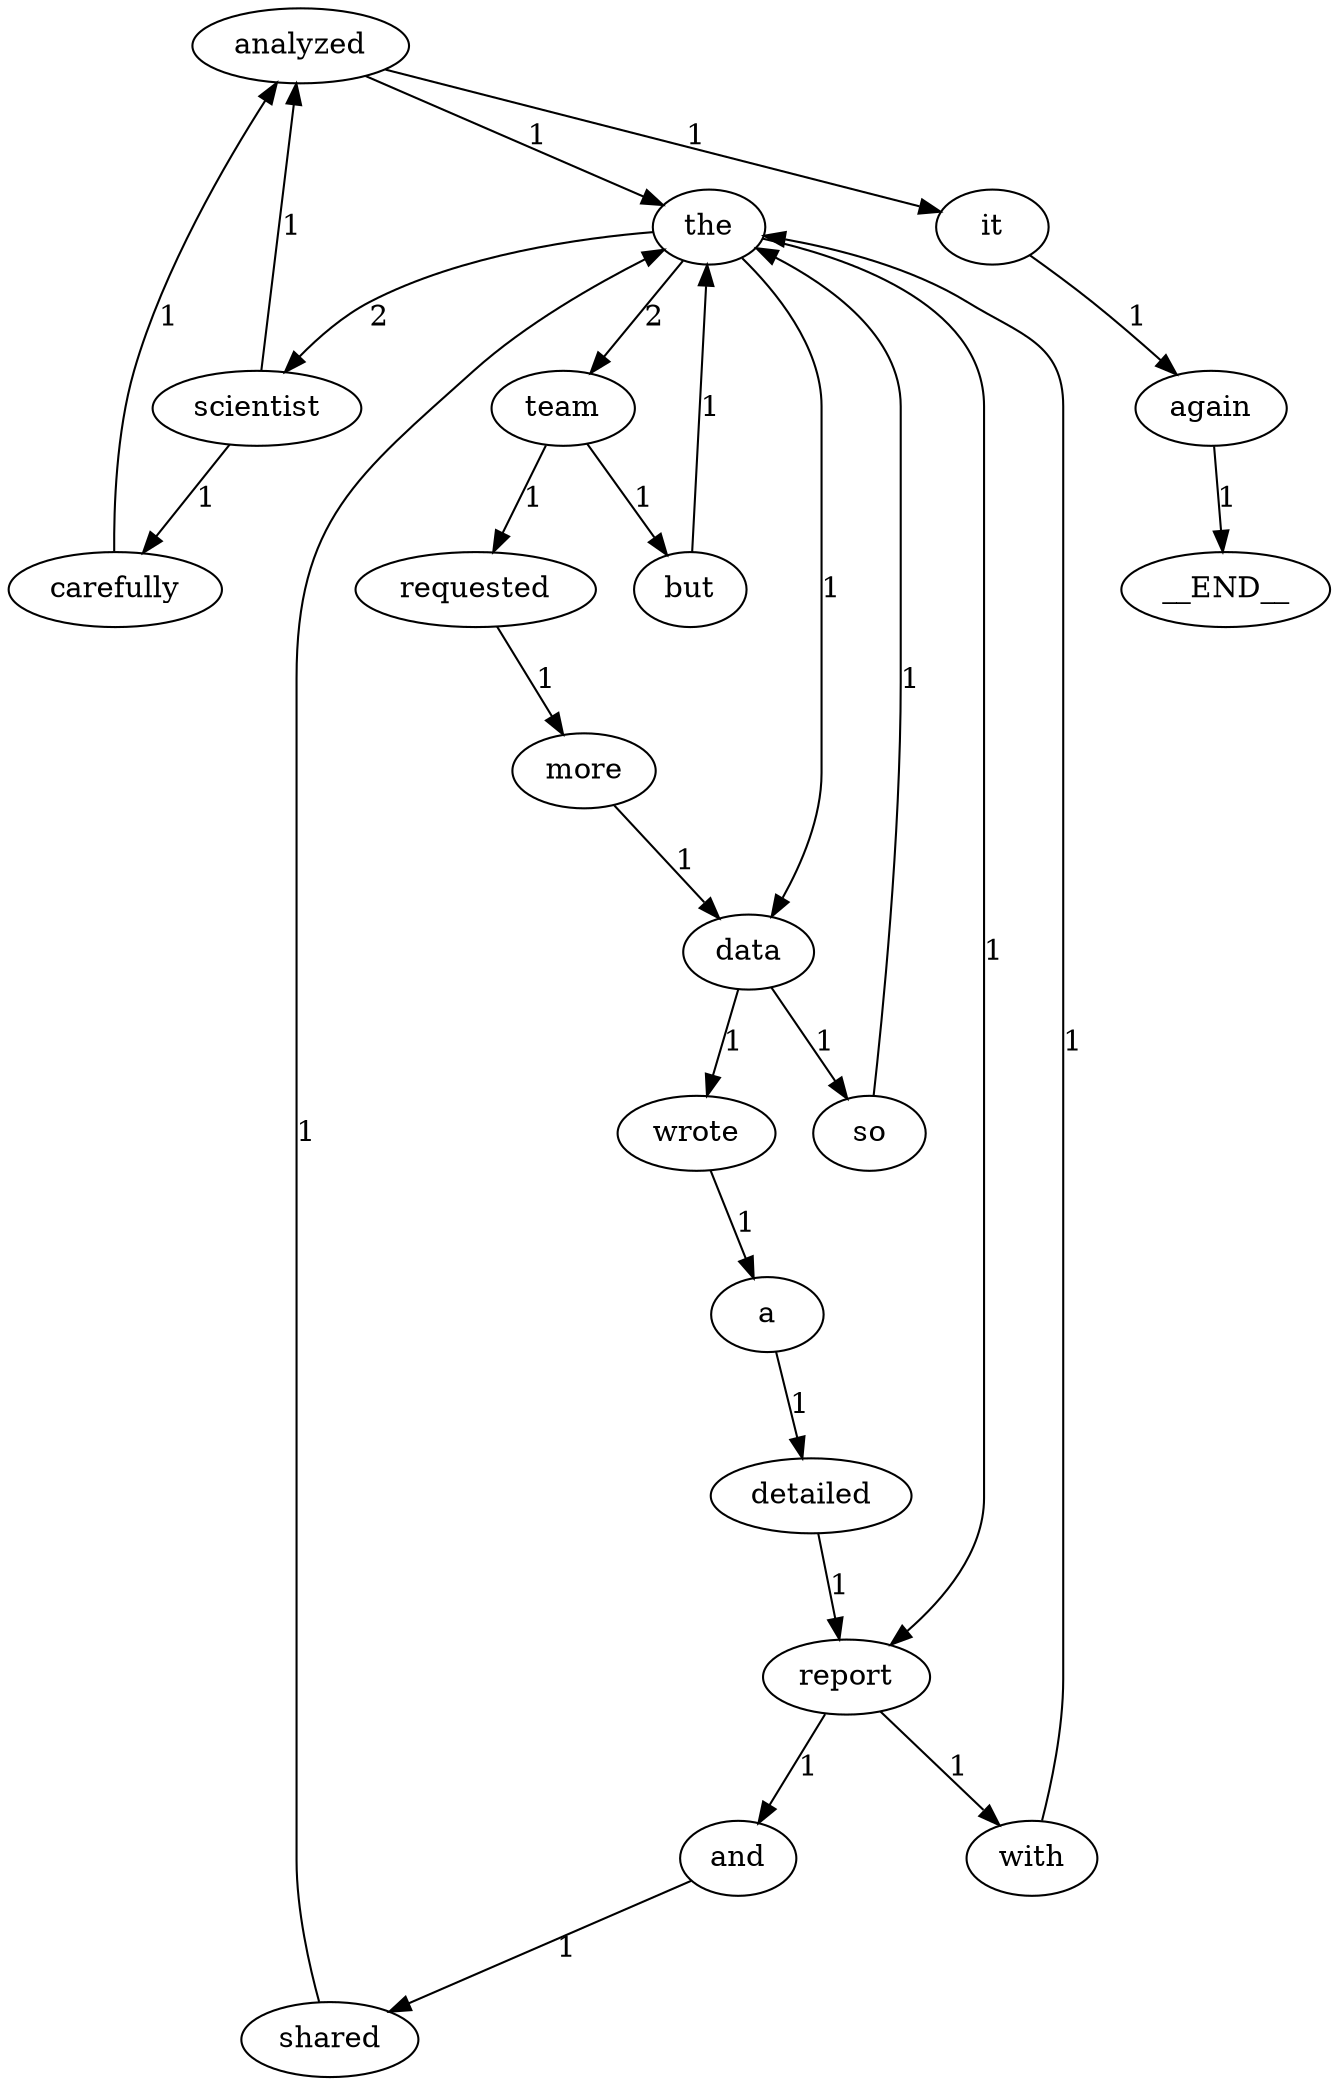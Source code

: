 digraph G {
  "again" -> "__END__" [label="1"];
  "more" -> "data" [label="1"];
  "with" -> "the" [label="1"];
  "team" -> "requested" [label="1"];
  "team" -> "but" [label="1"];
  "shared" -> "the" [label="1"];
  "but" -> "the" [label="1"];
  "a" -> "detailed" [label="1"];
  "requested" -> "more" [label="1"];
  "and" -> "shared" [label="1"];
  "detailed" -> "report" [label="1"];
  "carefully" -> "analyzed" [label="1"];
  "wrote" -> "a" [label="1"];
  "data" -> "so" [label="1"];
  "data" -> "wrote" [label="1"];
  "so" -> "the" [label="1"];
  "report" -> "with" [label="1"];
  "report" -> "and" [label="1"];
  "it" -> "again" [label="1"];
  "the" -> "team" [label="2"];
  "the" -> "data" [label="1"];
  "the" -> "report" [label="1"];
  "the" -> "scientist" [label="2"];
  "analyzed" -> "it" [label="1"];
  "analyzed" -> "the" [label="1"];
  "scientist" -> "analyzed" [label="1"];
  "scientist" -> "carefully" [label="1"];
}
